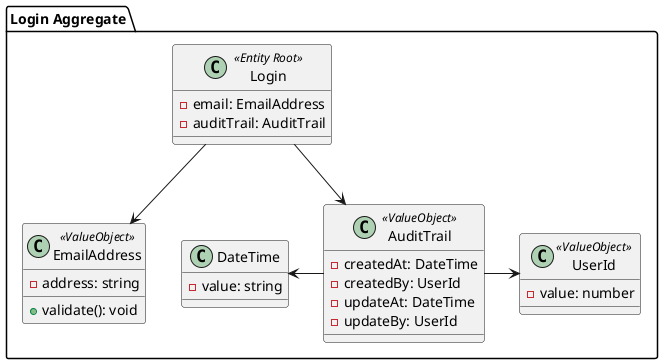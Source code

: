 @startuml
package "Login Aggregate" {
    class Login <<Entity Root>> {
        -email: EmailAddress
        -auditTrail: AuditTrail
    }
    class UserId <<ValueObject>> {
        -value: number
    }

    class EmailAddress <<ValueObject>> {
        -address: string
        +validate(): void
    }


    class AuditTrail <<ValueObject>> {
        -createdAt: DateTime
        -createdBy: UserId
        -updateAt: DateTime
        -updateBy: UserId
    }
    class DateTime {
        -value: string
    }

}

Login -down-> AuditTrail
Login -down-> EmailAddress
AuditTrail -left-> DateTime
AuditTrail -> UserId
@enduml